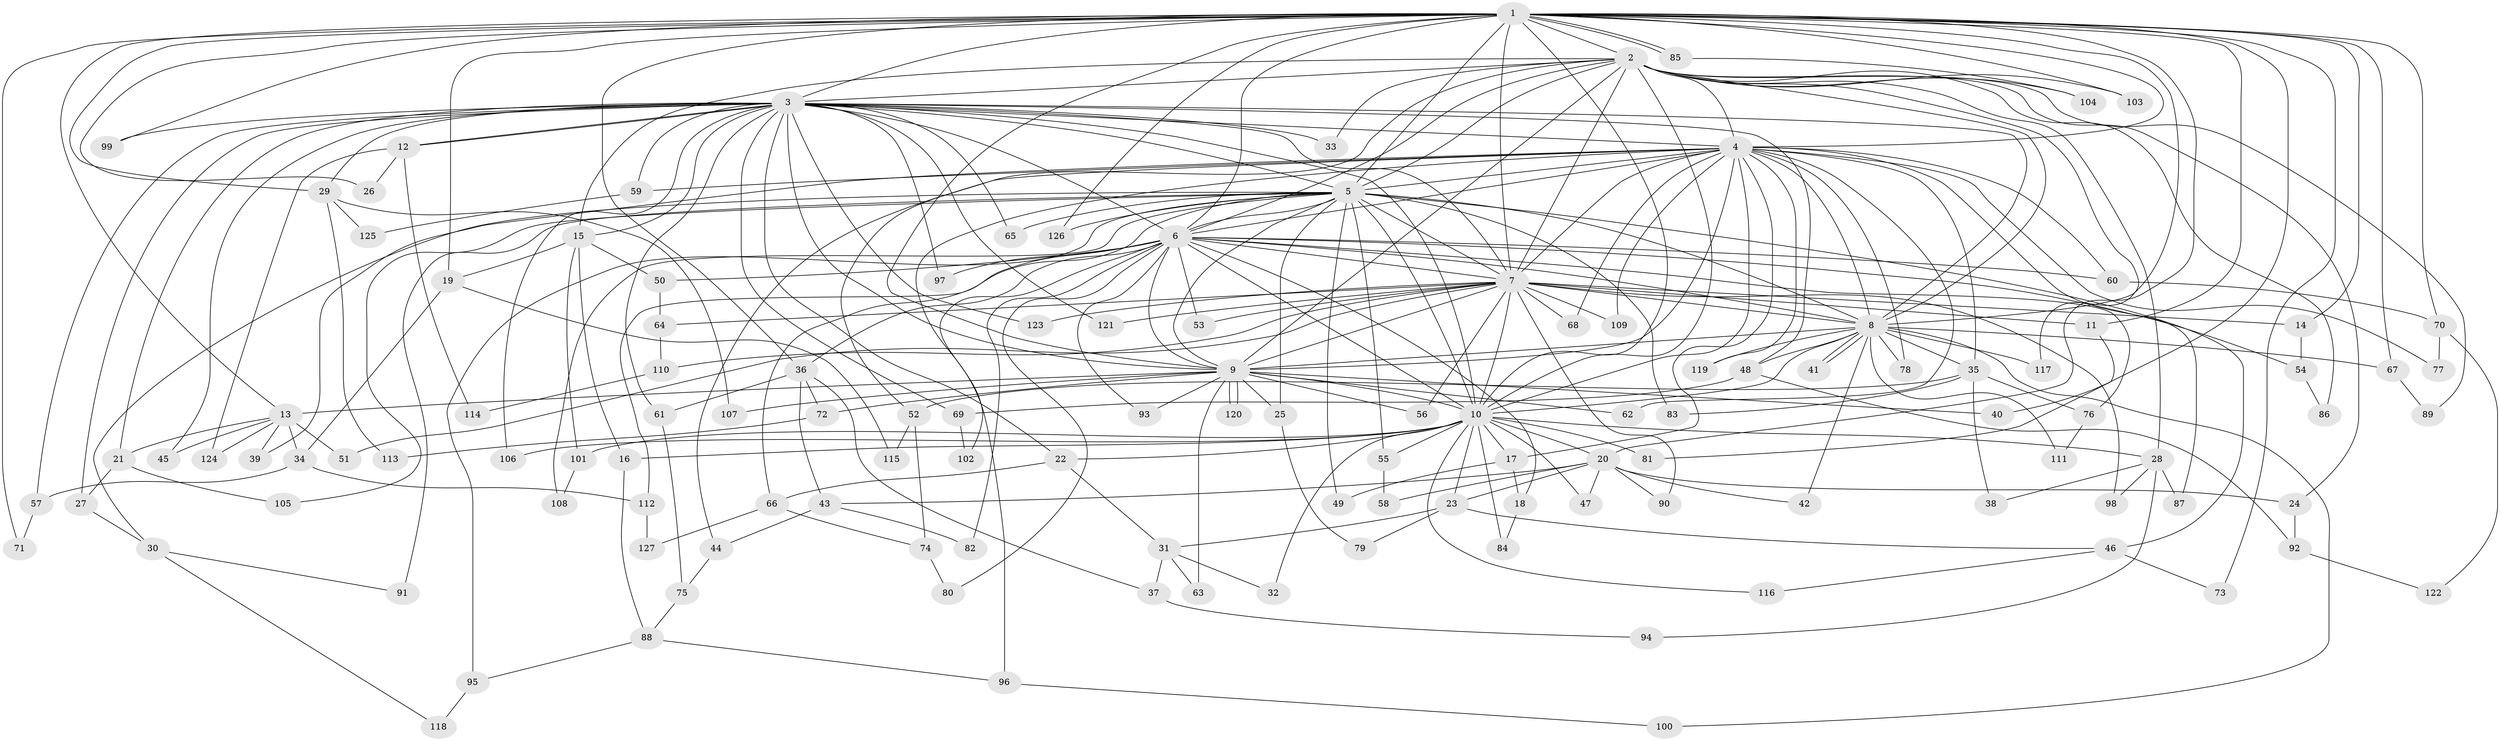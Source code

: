 // Generated by graph-tools (version 1.1) at 2025/35/03/09/25 02:35:01]
// undirected, 127 vertices, 279 edges
graph export_dot {
graph [start="1"]
  node [color=gray90,style=filled];
  1;
  2;
  3;
  4;
  5;
  6;
  7;
  8;
  9;
  10;
  11;
  12;
  13;
  14;
  15;
  16;
  17;
  18;
  19;
  20;
  21;
  22;
  23;
  24;
  25;
  26;
  27;
  28;
  29;
  30;
  31;
  32;
  33;
  34;
  35;
  36;
  37;
  38;
  39;
  40;
  41;
  42;
  43;
  44;
  45;
  46;
  47;
  48;
  49;
  50;
  51;
  52;
  53;
  54;
  55;
  56;
  57;
  58;
  59;
  60;
  61;
  62;
  63;
  64;
  65;
  66;
  67;
  68;
  69;
  70;
  71;
  72;
  73;
  74;
  75;
  76;
  77;
  78;
  79;
  80;
  81;
  82;
  83;
  84;
  85;
  86;
  87;
  88;
  89;
  90;
  91;
  92;
  93;
  94;
  95;
  96;
  97;
  98;
  99;
  100;
  101;
  102;
  103;
  104;
  105;
  106;
  107;
  108;
  109;
  110;
  111;
  112;
  113;
  114;
  115;
  116;
  117;
  118;
  119;
  120;
  121;
  122;
  123;
  124;
  125;
  126;
  127;
  1 -- 2;
  1 -- 3;
  1 -- 4;
  1 -- 5;
  1 -- 6;
  1 -- 7;
  1 -- 8;
  1 -- 9;
  1 -- 10;
  1 -- 11;
  1 -- 13;
  1 -- 14;
  1 -- 19;
  1 -- 20;
  1 -- 26;
  1 -- 29;
  1 -- 36;
  1 -- 40;
  1 -- 67;
  1 -- 70;
  1 -- 71;
  1 -- 73;
  1 -- 85;
  1 -- 85;
  1 -- 99;
  1 -- 103;
  1 -- 126;
  2 -- 3;
  2 -- 4;
  2 -- 5;
  2 -- 6;
  2 -- 7;
  2 -- 8;
  2 -- 9;
  2 -- 10;
  2 -- 15;
  2 -- 24;
  2 -- 28;
  2 -- 33;
  2 -- 52;
  2 -- 86;
  2 -- 89;
  2 -- 103;
  2 -- 104;
  2 -- 117;
  3 -- 4;
  3 -- 5;
  3 -- 6;
  3 -- 7;
  3 -- 8;
  3 -- 9;
  3 -- 10;
  3 -- 12;
  3 -- 12;
  3 -- 15;
  3 -- 21;
  3 -- 22;
  3 -- 27;
  3 -- 29;
  3 -- 33;
  3 -- 45;
  3 -- 48;
  3 -- 57;
  3 -- 59;
  3 -- 61;
  3 -- 65;
  3 -- 69;
  3 -- 97;
  3 -- 99;
  3 -- 106;
  3 -- 121;
  3 -- 123;
  4 -- 5;
  4 -- 6;
  4 -- 7;
  4 -- 8;
  4 -- 9;
  4 -- 10;
  4 -- 17;
  4 -- 35;
  4 -- 39;
  4 -- 44;
  4 -- 59;
  4 -- 60;
  4 -- 62;
  4 -- 68;
  4 -- 77;
  4 -- 78;
  4 -- 87;
  4 -- 96;
  4 -- 109;
  4 -- 119;
  5 -- 6;
  5 -- 7;
  5 -- 8;
  5 -- 9;
  5 -- 10;
  5 -- 25;
  5 -- 30;
  5 -- 46;
  5 -- 49;
  5 -- 55;
  5 -- 65;
  5 -- 66;
  5 -- 83;
  5 -- 91;
  5 -- 95;
  5 -- 105;
  5 -- 108;
  5 -- 126;
  6 -- 7;
  6 -- 8;
  6 -- 9;
  6 -- 10;
  6 -- 18;
  6 -- 36;
  6 -- 50;
  6 -- 53;
  6 -- 54;
  6 -- 60;
  6 -- 76;
  6 -- 80;
  6 -- 82;
  6 -- 93;
  6 -- 97;
  6 -- 102;
  6 -- 112;
  7 -- 8;
  7 -- 9;
  7 -- 10;
  7 -- 11;
  7 -- 14;
  7 -- 51;
  7 -- 53;
  7 -- 56;
  7 -- 64;
  7 -- 68;
  7 -- 90;
  7 -- 98;
  7 -- 109;
  7 -- 110;
  7 -- 121;
  7 -- 123;
  8 -- 9;
  8 -- 10;
  8 -- 35;
  8 -- 41;
  8 -- 41;
  8 -- 42;
  8 -- 48;
  8 -- 67;
  8 -- 78;
  8 -- 100;
  8 -- 111;
  8 -- 117;
  8 -- 119;
  9 -- 10;
  9 -- 13;
  9 -- 25;
  9 -- 40;
  9 -- 56;
  9 -- 62;
  9 -- 63;
  9 -- 72;
  9 -- 93;
  9 -- 107;
  9 -- 120;
  9 -- 120;
  10 -- 16;
  10 -- 17;
  10 -- 20;
  10 -- 22;
  10 -- 23;
  10 -- 28;
  10 -- 32;
  10 -- 47;
  10 -- 55;
  10 -- 81;
  10 -- 84;
  10 -- 101;
  10 -- 106;
  10 -- 116;
  11 -- 81;
  12 -- 26;
  12 -- 114;
  12 -- 124;
  13 -- 21;
  13 -- 34;
  13 -- 39;
  13 -- 45;
  13 -- 51;
  13 -- 124;
  14 -- 54;
  15 -- 16;
  15 -- 19;
  15 -- 50;
  15 -- 101;
  16 -- 88;
  17 -- 18;
  17 -- 49;
  18 -- 84;
  19 -- 34;
  19 -- 115;
  20 -- 23;
  20 -- 24;
  20 -- 42;
  20 -- 43;
  20 -- 47;
  20 -- 58;
  20 -- 90;
  21 -- 27;
  21 -- 105;
  22 -- 31;
  22 -- 66;
  23 -- 31;
  23 -- 46;
  23 -- 79;
  24 -- 92;
  25 -- 79;
  27 -- 30;
  28 -- 38;
  28 -- 87;
  28 -- 94;
  28 -- 98;
  29 -- 107;
  29 -- 113;
  29 -- 125;
  30 -- 91;
  30 -- 118;
  31 -- 32;
  31 -- 37;
  31 -- 63;
  34 -- 57;
  34 -- 112;
  35 -- 38;
  35 -- 52;
  35 -- 76;
  35 -- 83;
  36 -- 37;
  36 -- 43;
  36 -- 61;
  36 -- 72;
  37 -- 94;
  43 -- 44;
  43 -- 82;
  44 -- 75;
  46 -- 73;
  46 -- 116;
  48 -- 69;
  48 -- 92;
  50 -- 64;
  52 -- 74;
  52 -- 115;
  54 -- 86;
  55 -- 58;
  57 -- 71;
  59 -- 125;
  60 -- 70;
  61 -- 75;
  64 -- 110;
  66 -- 74;
  66 -- 127;
  67 -- 89;
  69 -- 102;
  70 -- 77;
  70 -- 122;
  72 -- 113;
  74 -- 80;
  75 -- 88;
  76 -- 111;
  85 -- 104;
  88 -- 95;
  88 -- 96;
  92 -- 122;
  95 -- 118;
  96 -- 100;
  101 -- 108;
  110 -- 114;
  112 -- 127;
}
